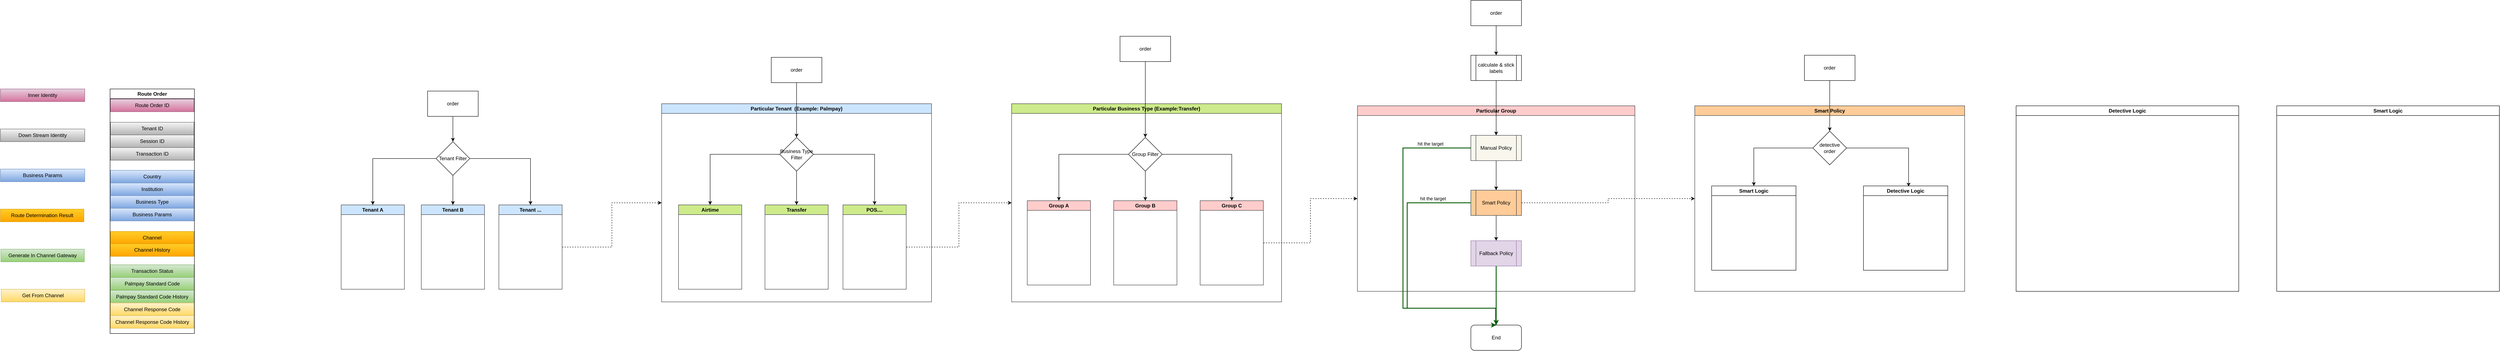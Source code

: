 <mxfile version="22.1.7" type="github">
  <diagram name="Page-1" id="O5xp4HRn_wAVqwUjP3aK">
    <mxGraphModel dx="1793" dy="2157" grid="1" gridSize="10" guides="1" tooltips="1" connect="1" arrows="1" fold="1" page="1" pageScale="1" pageWidth="827" pageHeight="1169" math="0" shadow="0">
      <root>
        <mxCell id="0" />
        <mxCell id="1" parent="0" />
        <mxCell id="kMprH6ETdgcOiTL6cREe-10" style="edgeStyle=orthogonalEdgeStyle;rounded=0;orthogonalLoop=1;jettySize=auto;html=1;entryX=0.5;entryY=0;entryDx=0;entryDy=0;" edge="1" parent="1" source="kMprH6ETdgcOiTL6cREe-4" target="kMprH6ETdgcOiTL6cREe-8">
          <mxGeometry relative="1" as="geometry" />
        </mxCell>
        <mxCell id="kMprH6ETdgcOiTL6cREe-11" style="edgeStyle=orthogonalEdgeStyle;rounded=0;orthogonalLoop=1;jettySize=auto;html=1;entryX=0.5;entryY=0;entryDx=0;entryDy=0;" edge="1" parent="1" source="kMprH6ETdgcOiTL6cREe-4" target="kMprH6ETdgcOiTL6cREe-7">
          <mxGeometry relative="1" as="geometry" />
        </mxCell>
        <mxCell id="kMprH6ETdgcOiTL6cREe-12" style="edgeStyle=orthogonalEdgeStyle;rounded=0;orthogonalLoop=1;jettySize=auto;html=1;entryX=0.5;entryY=0;entryDx=0;entryDy=0;" edge="1" parent="1" source="kMprH6ETdgcOiTL6cREe-4" target="kMprH6ETdgcOiTL6cREe-9">
          <mxGeometry relative="1" as="geometry" />
        </mxCell>
        <mxCell id="kMprH6ETdgcOiTL6cREe-4" value="Tenant Filter" style="rhombus;whiteSpace=wrap;html=1;" vertex="1" parent="1">
          <mxGeometry x="1215" y="-705" width="80" height="80" as="geometry" />
        </mxCell>
        <mxCell id="kMprH6ETdgcOiTL6cREe-6" style="edgeStyle=orthogonalEdgeStyle;rounded=0;orthogonalLoop=1;jettySize=auto;html=1;entryX=0.5;entryY=0;entryDx=0;entryDy=0;" edge="1" parent="1" source="kMprH6ETdgcOiTL6cREe-5" target="kMprH6ETdgcOiTL6cREe-4">
          <mxGeometry relative="1" as="geometry" />
        </mxCell>
        <mxCell id="kMprH6ETdgcOiTL6cREe-5" value="order" style="rounded=0;whiteSpace=wrap;html=1;" vertex="1" parent="1">
          <mxGeometry x="1195" y="-825" width="120" height="60" as="geometry" />
        </mxCell>
        <mxCell id="kMprH6ETdgcOiTL6cREe-7" value="Tenant A" style="swimlane;whiteSpace=wrap;html=1;fillColor=#cce5ff;strokeColor=#36393d;" vertex="1" parent="1">
          <mxGeometry x="990" y="-555" width="150" height="200" as="geometry" />
        </mxCell>
        <mxCell id="kMprH6ETdgcOiTL6cREe-8" value="Tenant B" style="swimlane;whiteSpace=wrap;html=1;fillColor=#cce5ff;strokeColor=#36393d;" vertex="1" parent="1">
          <mxGeometry x="1180" y="-555" width="150" height="200" as="geometry" />
        </mxCell>
        <mxCell id="kMprH6ETdgcOiTL6cREe-84" style="edgeStyle=orthogonalEdgeStyle;rounded=0;orthogonalLoop=1;jettySize=auto;html=1;entryX=0;entryY=0.5;entryDx=0;entryDy=0;dashed=1;" edge="1" parent="1" source="kMprH6ETdgcOiTL6cREe-9" target="kMprH6ETdgcOiTL6cREe-13">
          <mxGeometry relative="1" as="geometry" />
        </mxCell>
        <mxCell id="kMprH6ETdgcOiTL6cREe-9" value="Tenant ..." style="swimlane;whiteSpace=wrap;html=1;fillColor=#cce5ff;strokeColor=#36393d;" vertex="1" parent="1">
          <mxGeometry x="1364" y="-555" width="150" height="200" as="geometry" />
        </mxCell>
        <mxCell id="kMprH6ETdgcOiTL6cREe-13" value="Particular Tenant&amp;nbsp; (Example: Palmpay)" style="swimlane;whiteSpace=wrap;html=1;fillColor=#cce5ff;strokeColor=#36393d;" vertex="1" parent="1">
          <mxGeometry x="1750" y="-795" width="640" height="470" as="geometry" />
        </mxCell>
        <mxCell id="kMprH6ETdgcOiTL6cREe-19" style="edgeStyle=orthogonalEdgeStyle;rounded=0;orthogonalLoop=1;jettySize=auto;html=1;entryX=0.5;entryY=0;entryDx=0;entryDy=0;" edge="1" parent="kMprH6ETdgcOiTL6cREe-13" source="kMprH6ETdgcOiTL6cREe-14" target="kMprH6ETdgcOiTL6cREe-15">
          <mxGeometry relative="1" as="geometry" />
        </mxCell>
        <mxCell id="kMprH6ETdgcOiTL6cREe-20" style="edgeStyle=orthogonalEdgeStyle;rounded=0;orthogonalLoop=1;jettySize=auto;html=1;entryX=0.5;entryY=0;entryDx=0;entryDy=0;" edge="1" parent="kMprH6ETdgcOiTL6cREe-13" source="kMprH6ETdgcOiTL6cREe-14" target="kMprH6ETdgcOiTL6cREe-17">
          <mxGeometry relative="1" as="geometry" />
        </mxCell>
        <mxCell id="kMprH6ETdgcOiTL6cREe-21" style="edgeStyle=orthogonalEdgeStyle;rounded=0;orthogonalLoop=1;jettySize=auto;html=1;entryX=0.5;entryY=0;entryDx=0;entryDy=0;" edge="1" parent="kMprH6ETdgcOiTL6cREe-13" source="kMprH6ETdgcOiTL6cREe-14" target="kMprH6ETdgcOiTL6cREe-18">
          <mxGeometry relative="1" as="geometry" />
        </mxCell>
        <mxCell id="kMprH6ETdgcOiTL6cREe-14" value="Business Type Filter" style="rhombus;whiteSpace=wrap;html=1;" vertex="1" parent="kMprH6ETdgcOiTL6cREe-13">
          <mxGeometry x="280" y="80" width="80" height="80" as="geometry" />
        </mxCell>
        <mxCell id="kMprH6ETdgcOiTL6cREe-15" value="Airtime" style="swimlane;whiteSpace=wrap;html=1;fillColor=#cdeb8b;strokeColor=#36393d;" vertex="1" parent="kMprH6ETdgcOiTL6cREe-13">
          <mxGeometry x="40" y="240" width="150" height="200" as="geometry" />
        </mxCell>
        <mxCell id="kMprH6ETdgcOiTL6cREe-17" value="Transfer" style="swimlane;whiteSpace=wrap;html=1;fillColor=#cdeb8b;strokeColor=#36393d;" vertex="1" parent="kMprH6ETdgcOiTL6cREe-13">
          <mxGeometry x="245" y="240" width="150" height="200" as="geometry" />
        </mxCell>
        <mxCell id="kMprH6ETdgcOiTL6cREe-18" value="POS...." style="swimlane;whiteSpace=wrap;html=1;fillColor=#cdeb8b;strokeColor=#36393d;" vertex="1" parent="kMprH6ETdgcOiTL6cREe-13">
          <mxGeometry x="430" y="240" width="150" height="200" as="geometry" />
        </mxCell>
        <mxCell id="kMprH6ETdgcOiTL6cREe-23" style="edgeStyle=orthogonalEdgeStyle;rounded=0;orthogonalLoop=1;jettySize=auto;html=1;entryX=0.5;entryY=0;entryDx=0;entryDy=0;" edge="1" parent="1" source="kMprH6ETdgcOiTL6cREe-22" target="kMprH6ETdgcOiTL6cREe-14">
          <mxGeometry relative="1" as="geometry" />
        </mxCell>
        <mxCell id="kMprH6ETdgcOiTL6cREe-22" value="order" style="rounded=0;whiteSpace=wrap;html=1;" vertex="1" parent="1">
          <mxGeometry x="2010" y="-905" width="120" height="60" as="geometry" />
        </mxCell>
        <mxCell id="kMprH6ETdgcOiTL6cREe-24" value="Route Order" style="swimlane;whiteSpace=wrap;html=1;" vertex="1" parent="1">
          <mxGeometry x="442" y="-830" width="200" height="580" as="geometry" />
        </mxCell>
        <mxCell id="kMprH6ETdgcOiTL6cREe-25" value="Palmpay Standard Code History" style="rounded=0;whiteSpace=wrap;html=1;fillColor=#d5e8d4;gradientColor=#97d077;strokeColor=#82b366;" vertex="1" parent="kMprH6ETdgcOiTL6cREe-24">
          <mxGeometry x="1" y="477.5" width="198" height="30" as="geometry" />
        </mxCell>
        <mxCell id="kMprH6ETdgcOiTL6cREe-26" value="Channel Response Code" style="rounded=0;whiteSpace=wrap;html=1;fillColor=#fff2cc;gradientColor=#ffd966;strokeColor=#d6b656;" vertex="1" parent="kMprH6ETdgcOiTL6cREe-24">
          <mxGeometry x="1" y="507.5" width="198" height="30" as="geometry" />
        </mxCell>
        <mxCell id="kMprH6ETdgcOiTL6cREe-27" value="Channel Response Code History" style="rounded=0;whiteSpace=wrap;html=1;fillColor=#fff2cc;gradientColor=#ffd966;strokeColor=#d6b656;" vertex="1" parent="kMprH6ETdgcOiTL6cREe-24">
          <mxGeometry x="1" y="537.5" width="198" height="30" as="geometry" />
        </mxCell>
        <mxCell id="kMprH6ETdgcOiTL6cREe-28" value="Route Order ID" style="rounded=0;whiteSpace=wrap;html=1;fillColor=#e6d0de;gradientColor=#d5739d;strokeColor=#996185;" vertex="1" parent="kMprH6ETdgcOiTL6cREe-24">
          <mxGeometry x="1" y="24" width="198" height="30" as="geometry" />
        </mxCell>
        <mxCell id="kMprH6ETdgcOiTL6cREe-29" value="Tenant ID" style="rounded=0;whiteSpace=wrap;html=1;fillColor=#f5f5f5;gradientColor=#b3b3b3;strokeColor=#666666;" vertex="1" parent="kMprH6ETdgcOiTL6cREe-24">
          <mxGeometry x="1" y="79" width="198" height="30" as="geometry" />
        </mxCell>
        <mxCell id="kMprH6ETdgcOiTL6cREe-30" value="Session ID" style="rounded=0;whiteSpace=wrap;html=1;fillColor=#f5f5f5;gradientColor=#b3b3b3;strokeColor=#666666;" vertex="1" parent="kMprH6ETdgcOiTL6cREe-24">
          <mxGeometry x="1" y="109" width="198" height="30" as="geometry" />
        </mxCell>
        <mxCell id="kMprH6ETdgcOiTL6cREe-31" value="Transaction ID" style="rounded=0;whiteSpace=wrap;html=1;fillColor=#f5f5f5;gradientColor=#b3b3b3;strokeColor=#666666;" vertex="1" parent="kMprH6ETdgcOiTL6cREe-24">
          <mxGeometry x="1" y="139" width="198" height="30" as="geometry" />
        </mxCell>
        <mxCell id="kMprH6ETdgcOiTL6cREe-32" value="Country" style="rounded=0;whiteSpace=wrap;html=1;fillColor=#dae8fc;gradientColor=#7ea6e0;strokeColor=#6c8ebf;" vertex="1" parent="kMprH6ETdgcOiTL6cREe-24">
          <mxGeometry x="1" y="193" width="198" height="30" as="geometry" />
        </mxCell>
        <mxCell id="kMprH6ETdgcOiTL6cREe-33" value="Institution" style="rounded=0;whiteSpace=wrap;html=1;fillColor=#dae8fc;gradientColor=#7ea6e0;strokeColor=#6c8ebf;" vertex="1" parent="kMprH6ETdgcOiTL6cREe-24">
          <mxGeometry x="1" y="223" width="198" height="30" as="geometry" />
        </mxCell>
        <mxCell id="kMprH6ETdgcOiTL6cREe-34" value="Business Type" style="rounded=0;whiteSpace=wrap;html=1;fillColor=#dae8fc;gradientColor=#7ea6e0;strokeColor=#6c8ebf;" vertex="1" parent="kMprH6ETdgcOiTL6cREe-24">
          <mxGeometry x="1" y="253" width="198" height="30" as="geometry" />
        </mxCell>
        <mxCell id="kMprH6ETdgcOiTL6cREe-35" value="Business Params" style="rounded=0;whiteSpace=wrap;html=1;fillColor=#dae8fc;gradientColor=#7ea6e0;strokeColor=#6c8ebf;" vertex="1" parent="kMprH6ETdgcOiTL6cREe-24">
          <mxGeometry x="1" y="283" width="198" height="30" as="geometry" />
        </mxCell>
        <mxCell id="kMprH6ETdgcOiTL6cREe-36" value="Channel" style="rounded=0;whiteSpace=wrap;html=1;fillColor=#ffcd28;gradientColor=#ffa500;strokeColor=#d79b00;" vertex="1" parent="kMprH6ETdgcOiTL6cREe-24">
          <mxGeometry x="1" y="338" width="198" height="30" as="geometry" />
        </mxCell>
        <mxCell id="kMprH6ETdgcOiTL6cREe-37" value="Channel History" style="rounded=0;whiteSpace=wrap;html=1;fillColor=#ffcd28;gradientColor=#ffa500;strokeColor=#d79b00;" vertex="1" parent="kMprH6ETdgcOiTL6cREe-24">
          <mxGeometry x="1" y="367" width="198" height="30" as="geometry" />
        </mxCell>
        <mxCell id="kMprH6ETdgcOiTL6cREe-38" value="Transaction Status" style="rounded=0;whiteSpace=wrap;html=1;fillColor=#d5e8d4;gradientColor=#97d077;strokeColor=#82b366;" vertex="1" parent="kMprH6ETdgcOiTL6cREe-24">
          <mxGeometry x="1" y="417" width="198" height="30" as="geometry" />
        </mxCell>
        <mxCell id="kMprH6ETdgcOiTL6cREe-39" value="Palmpay Standard Code" style="rounded=0;whiteSpace=wrap;html=1;fillColor=#d5e8d4;gradientColor=#97d077;strokeColor=#82b366;" vertex="1" parent="kMprH6ETdgcOiTL6cREe-24">
          <mxGeometry x="1" y="447" width="198" height="30" as="geometry" />
        </mxCell>
        <mxCell id="kMprH6ETdgcOiTL6cREe-40" value="Down Stream Identity" style="rounded=0;whiteSpace=wrap;html=1;fillColor=#f5f5f5;gradientColor=#b3b3b3;strokeColor=#666666;" vertex="1" parent="1">
          <mxGeometry x="182" y="-735" width="200" height="30" as="geometry" />
        </mxCell>
        <mxCell id="kMprH6ETdgcOiTL6cREe-41" value="Inner Identity" style="rounded=0;whiteSpace=wrap;html=1;fillColor=#e6d0de;gradientColor=#d5739d;strokeColor=#996185;" vertex="1" parent="1">
          <mxGeometry x="182" y="-830" width="200" height="30" as="geometry" />
        </mxCell>
        <mxCell id="kMprH6ETdgcOiTL6cREe-42" value="Business Params" style="rounded=0;whiteSpace=wrap;html=1;fillColor=#dae8fc;gradientColor=#7ea6e0;strokeColor=#6c8ebf;" vertex="1" parent="1">
          <mxGeometry x="182" y="-640" width="200" height="30" as="geometry" />
        </mxCell>
        <mxCell id="kMprH6ETdgcOiTL6cREe-43" value="Route Determination Result" style="rounded=0;whiteSpace=wrap;html=1;fillColor=#ffcd28;gradientColor=#ffa500;strokeColor=#d79b00;" vertex="1" parent="1">
          <mxGeometry x="182" y="-545" width="198" height="30" as="geometry" />
        </mxCell>
        <mxCell id="kMprH6ETdgcOiTL6cREe-44" value="Generate In Channel Gateway" style="rounded=0;whiteSpace=wrap;html=1;fillColor=#d5e8d4;gradientColor=#97d077;strokeColor=#82b366;" vertex="1" parent="1">
          <mxGeometry x="183" y="-450" width="198" height="30" as="geometry" />
        </mxCell>
        <mxCell id="kMprH6ETdgcOiTL6cREe-45" value="Get From Channel" style="rounded=0;whiteSpace=wrap;html=1;fillColor=#fff2cc;gradientColor=#ffd966;strokeColor=#d6b656;" vertex="1" parent="1">
          <mxGeometry x="184" y="-355" width="198" height="30" as="geometry" />
        </mxCell>
        <mxCell id="kMprH6ETdgcOiTL6cREe-47" value="Particular Business Type (Example:Transfer)" style="swimlane;whiteSpace=wrap;html=1;fillColor=#cdeb8b;strokeColor=#36393d;" vertex="1" parent="1">
          <mxGeometry x="2580" y="-795" width="640" height="470" as="geometry" />
        </mxCell>
        <mxCell id="kMprH6ETdgcOiTL6cREe-54" style="edgeStyle=orthogonalEdgeStyle;rounded=0;orthogonalLoop=1;jettySize=auto;html=1;entryX=0.5;entryY=0;entryDx=0;entryDy=0;" edge="1" parent="kMprH6ETdgcOiTL6cREe-47" source="kMprH6ETdgcOiTL6cREe-49" target="kMprH6ETdgcOiTL6cREe-50">
          <mxGeometry relative="1" as="geometry" />
        </mxCell>
        <mxCell id="kMprH6ETdgcOiTL6cREe-55" style="edgeStyle=orthogonalEdgeStyle;rounded=0;orthogonalLoop=1;jettySize=auto;html=1;entryX=0.5;entryY=0;entryDx=0;entryDy=0;" edge="1" parent="kMprH6ETdgcOiTL6cREe-47" source="kMprH6ETdgcOiTL6cREe-49" target="kMprH6ETdgcOiTL6cREe-51">
          <mxGeometry relative="1" as="geometry" />
        </mxCell>
        <mxCell id="kMprH6ETdgcOiTL6cREe-56" style="edgeStyle=orthogonalEdgeStyle;rounded=0;orthogonalLoop=1;jettySize=auto;html=1;entryX=0.5;entryY=0;entryDx=0;entryDy=0;" edge="1" parent="kMprH6ETdgcOiTL6cREe-47" source="kMprH6ETdgcOiTL6cREe-49" target="kMprH6ETdgcOiTL6cREe-52">
          <mxGeometry relative="1" as="geometry" />
        </mxCell>
        <mxCell id="kMprH6ETdgcOiTL6cREe-49" value="Group Filter" style="rhombus;whiteSpace=wrap;html=1;" vertex="1" parent="kMprH6ETdgcOiTL6cREe-47">
          <mxGeometry x="277" y="80" width="80" height="80" as="geometry" />
        </mxCell>
        <mxCell id="kMprH6ETdgcOiTL6cREe-50" value="Group A" style="swimlane;whiteSpace=wrap;html=1;fillColor=#ffcccc;strokeColor=#36393d;" vertex="1" parent="kMprH6ETdgcOiTL6cREe-47">
          <mxGeometry x="37" y="230" width="150" height="200" as="geometry" />
        </mxCell>
        <mxCell id="kMprH6ETdgcOiTL6cREe-51" value="Group B" style="swimlane;whiteSpace=wrap;html=1;fillColor=#ffcccc;strokeColor=#36393d;" vertex="1" parent="kMprH6ETdgcOiTL6cREe-47">
          <mxGeometry x="242" y="230" width="150" height="200" as="geometry" />
        </mxCell>
        <mxCell id="kMprH6ETdgcOiTL6cREe-52" value="Group C" style="swimlane;whiteSpace=wrap;html=1;fillColor=#ffcccc;strokeColor=#36393d;" vertex="1" parent="kMprH6ETdgcOiTL6cREe-47">
          <mxGeometry x="447" y="230" width="150" height="200" as="geometry" />
        </mxCell>
        <mxCell id="kMprH6ETdgcOiTL6cREe-53" style="edgeStyle=orthogonalEdgeStyle;rounded=0;orthogonalLoop=1;jettySize=auto;html=1;entryX=0.5;entryY=0;entryDx=0;entryDy=0;" edge="1" parent="1" source="kMprH6ETdgcOiTL6cREe-48" target="kMprH6ETdgcOiTL6cREe-49">
          <mxGeometry relative="1" as="geometry" />
        </mxCell>
        <mxCell id="kMprH6ETdgcOiTL6cREe-48" value="order" style="rounded=0;whiteSpace=wrap;html=1;" vertex="1" parent="1">
          <mxGeometry x="2837" y="-955" width="120" height="60" as="geometry" />
        </mxCell>
        <mxCell id="kMprH6ETdgcOiTL6cREe-57" value="Particular Group" style="swimlane;whiteSpace=wrap;html=1;fillColor=#ffcccc;strokeColor=#36393d;" vertex="1" parent="1">
          <mxGeometry x="3400" y="-790" width="658" height="440" as="geometry" />
        </mxCell>
        <mxCell id="kMprH6ETdgcOiTL6cREe-68" style="edgeStyle=orthogonalEdgeStyle;rounded=0;orthogonalLoop=1;jettySize=auto;html=1;entryX=0.5;entryY=0;entryDx=0;entryDy=0;" edge="1" parent="kMprH6ETdgcOiTL6cREe-57" source="kMprH6ETdgcOiTL6cREe-62" target="kMprH6ETdgcOiTL6cREe-67">
          <mxGeometry relative="1" as="geometry" />
        </mxCell>
        <mxCell id="kMprH6ETdgcOiTL6cREe-62" value="Manual Policy" style="shape=process;whiteSpace=wrap;html=1;backgroundOutline=1;fillColor=#f9f7ed;strokeColor=#36393d;" vertex="1" parent="kMprH6ETdgcOiTL6cREe-57">
          <mxGeometry x="269" y="70" width="120" height="60" as="geometry" />
        </mxCell>
        <mxCell id="kMprH6ETdgcOiTL6cREe-71" style="edgeStyle=orthogonalEdgeStyle;rounded=0;orthogonalLoop=1;jettySize=auto;html=1;entryX=0.5;entryY=0;entryDx=0;entryDy=0;" edge="1" parent="kMprH6ETdgcOiTL6cREe-57" source="kMprH6ETdgcOiTL6cREe-67" target="kMprH6ETdgcOiTL6cREe-70">
          <mxGeometry relative="1" as="geometry" />
        </mxCell>
        <mxCell id="kMprH6ETdgcOiTL6cREe-67" value="Smart Policy" style="shape=process;whiteSpace=wrap;html=1;backgroundOutline=1;fillColor=#ffcc99;strokeColor=#36393d;" vertex="1" parent="kMprH6ETdgcOiTL6cREe-57">
          <mxGeometry x="269" y="200" width="120" height="60" as="geometry" />
        </mxCell>
        <mxCell id="kMprH6ETdgcOiTL6cREe-70" value="Fallback Policy" style="shape=process;whiteSpace=wrap;html=1;backgroundOutline=1;fillColor=#e1d5e7;strokeColor=#9673a6;" vertex="1" parent="kMprH6ETdgcOiTL6cREe-57">
          <mxGeometry x="269" y="320" width="120" height="60" as="geometry" />
        </mxCell>
        <mxCell id="kMprH6ETdgcOiTL6cREe-60" style="edgeStyle=orthogonalEdgeStyle;rounded=0;orthogonalLoop=1;jettySize=auto;html=1;entryX=0.5;entryY=0;entryDx=0;entryDy=0;" edge="1" parent="1" source="kMprH6ETdgcOiTL6cREe-58" target="kMprH6ETdgcOiTL6cREe-59">
          <mxGeometry relative="1" as="geometry" />
        </mxCell>
        <mxCell id="kMprH6ETdgcOiTL6cREe-58" value="order" style="rounded=0;whiteSpace=wrap;html=1;" vertex="1" parent="1">
          <mxGeometry x="3669" y="-1040" width="120" height="60" as="geometry" />
        </mxCell>
        <mxCell id="kMprH6ETdgcOiTL6cREe-63" style="edgeStyle=orthogonalEdgeStyle;rounded=0;orthogonalLoop=1;jettySize=auto;html=1;entryX=0.5;entryY=0;entryDx=0;entryDy=0;" edge="1" parent="1" source="kMprH6ETdgcOiTL6cREe-59" target="kMprH6ETdgcOiTL6cREe-62">
          <mxGeometry relative="1" as="geometry" />
        </mxCell>
        <mxCell id="kMprH6ETdgcOiTL6cREe-59" value="calculate &amp;amp; stick&lt;br&gt;labels" style="shape=process;whiteSpace=wrap;html=1;backgroundOutline=1;" vertex="1" parent="1">
          <mxGeometry x="3669" y="-910" width="120" height="60" as="geometry" />
        </mxCell>
        <mxCell id="kMprH6ETdgcOiTL6cREe-64" value="End" style="rounded=1;whiteSpace=wrap;html=1;" vertex="1" parent="1">
          <mxGeometry x="3669" y="-270" width="120" height="60" as="geometry" />
        </mxCell>
        <mxCell id="kMprH6ETdgcOiTL6cREe-65" style="edgeStyle=orthogonalEdgeStyle;rounded=0;orthogonalLoop=1;jettySize=auto;html=1;entryX=0.5;entryY=0;entryDx=0;entryDy=0;exitX=0;exitY=0.5;exitDx=0;exitDy=0;fillColor=#008a00;strokeColor=#005700;strokeWidth=2;" edge="1" parent="1" source="kMprH6ETdgcOiTL6cREe-62" target="kMprH6ETdgcOiTL6cREe-64">
          <mxGeometry relative="1" as="geometry">
            <Array as="points">
              <mxPoint x="3508" y="-690" />
              <mxPoint x="3508" y="-310" />
              <mxPoint x="3728" y="-310" />
              <mxPoint x="3728" y="-270" />
            </Array>
          </mxGeometry>
        </mxCell>
        <mxCell id="kMprH6ETdgcOiTL6cREe-66" value="hit the target" style="edgeLabel;html=1;align=center;verticalAlign=middle;resizable=0;points=[];" vertex="1" connectable="0" parent="kMprH6ETdgcOiTL6cREe-65">
          <mxGeometry x="-0.759" y="-2" relative="1" as="geometry">
            <mxPoint y="-8" as="offset" />
          </mxGeometry>
        </mxCell>
        <mxCell id="kMprH6ETdgcOiTL6cREe-69" style="edgeStyle=orthogonalEdgeStyle;rounded=0;orthogonalLoop=1;jettySize=auto;html=1;entryX=0.5;entryY=0;entryDx=0;entryDy=0;exitX=0;exitY=0.5;exitDx=0;exitDy=0;fillColor=#008a00;strokeColor=#005700;strokeWidth=2;" edge="1" parent="1" source="kMprH6ETdgcOiTL6cREe-67" target="kMprH6ETdgcOiTL6cREe-64">
          <mxGeometry relative="1" as="geometry">
            <Array as="points">
              <mxPoint x="3518" y="-560" />
              <mxPoint x="3518" y="-310" />
              <mxPoint x="3728" y="-310" />
              <mxPoint x="3728" y="-280" />
              <mxPoint x="3729" y="-280" />
            </Array>
          </mxGeometry>
        </mxCell>
        <mxCell id="kMprH6ETdgcOiTL6cREe-73" value="hit the target" style="edgeLabel;html=1;align=center;verticalAlign=middle;resizable=0;points=[];" vertex="1" connectable="0" parent="kMprH6ETdgcOiTL6cREe-69">
          <mxGeometry x="-0.723" y="-2" relative="1" as="geometry">
            <mxPoint y="-8" as="offset" />
          </mxGeometry>
        </mxCell>
        <mxCell id="kMprH6ETdgcOiTL6cREe-72" style="edgeStyle=orthogonalEdgeStyle;rounded=0;orthogonalLoop=1;jettySize=auto;html=1;entryX=0.5;entryY=0;entryDx=0;entryDy=0;fillColor=#008a00;strokeColor=#005700;strokeWidth=2;" edge="1" parent="1" source="kMprH6ETdgcOiTL6cREe-70" target="kMprH6ETdgcOiTL6cREe-64">
          <mxGeometry relative="1" as="geometry" />
        </mxCell>
        <mxCell id="kMprH6ETdgcOiTL6cREe-74" value="Smart Policy" style="swimlane;whiteSpace=wrap;html=1;fillColor=#ffcc99;strokeColor=#36393d;" vertex="1" parent="1">
          <mxGeometry x="4200" y="-790" width="640" height="440" as="geometry" />
        </mxCell>
        <mxCell id="kMprH6ETdgcOiTL6cREe-80" style="edgeStyle=orthogonalEdgeStyle;rounded=0;orthogonalLoop=1;jettySize=auto;html=1;entryX=0.5;entryY=0;entryDx=0;entryDy=0;" edge="1" parent="kMprH6ETdgcOiTL6cREe-74" source="kMprH6ETdgcOiTL6cREe-76" target="kMprH6ETdgcOiTL6cREe-77">
          <mxGeometry relative="1" as="geometry" />
        </mxCell>
        <mxCell id="kMprH6ETdgcOiTL6cREe-76" value="detective order" style="rhombus;whiteSpace=wrap;html=1;" vertex="1" parent="kMprH6ETdgcOiTL6cREe-74">
          <mxGeometry x="280" y="60" width="80" height="80" as="geometry" />
        </mxCell>
        <mxCell id="kMprH6ETdgcOiTL6cREe-77" value="Smart Logic" style="swimlane;whiteSpace=wrap;html=1;" vertex="1" parent="kMprH6ETdgcOiTL6cREe-74">
          <mxGeometry x="40" y="190" width="200" height="200" as="geometry" />
        </mxCell>
        <mxCell id="kMprH6ETdgcOiTL6cREe-78" value="Detective Logic" style="swimlane;whiteSpace=wrap;html=1;" vertex="1" parent="kMprH6ETdgcOiTL6cREe-74">
          <mxGeometry x="400" y="190" width="200" height="200" as="geometry" />
        </mxCell>
        <mxCell id="kMprH6ETdgcOiTL6cREe-81" style="edgeStyle=orthogonalEdgeStyle;rounded=0;orthogonalLoop=1;jettySize=auto;html=1;entryX=0.535;entryY=0.007;entryDx=0;entryDy=0;entryPerimeter=0;" edge="1" parent="kMprH6ETdgcOiTL6cREe-74" source="kMprH6ETdgcOiTL6cREe-76" target="kMprH6ETdgcOiTL6cREe-78">
          <mxGeometry relative="1" as="geometry" />
        </mxCell>
        <mxCell id="kMprH6ETdgcOiTL6cREe-79" style="edgeStyle=orthogonalEdgeStyle;rounded=0;orthogonalLoop=1;jettySize=auto;html=1;entryX=0.5;entryY=0;entryDx=0;entryDy=0;" edge="1" parent="1" source="kMprH6ETdgcOiTL6cREe-75" target="kMprH6ETdgcOiTL6cREe-76">
          <mxGeometry relative="1" as="geometry" />
        </mxCell>
        <mxCell id="kMprH6ETdgcOiTL6cREe-75" value="order" style="rounded=0;whiteSpace=wrap;html=1;" vertex="1" parent="1">
          <mxGeometry x="4460" y="-910" width="120" height="60" as="geometry" />
        </mxCell>
        <mxCell id="kMprH6ETdgcOiTL6cREe-82" value="Detective Logic" style="swimlane;whiteSpace=wrap;html=1;" vertex="1" parent="1">
          <mxGeometry x="4962" y="-790" width="528" height="440" as="geometry" />
        </mxCell>
        <mxCell id="kMprH6ETdgcOiTL6cREe-83" value="Smart Logic" style="swimlane;whiteSpace=wrap;html=1;" vertex="1" parent="1">
          <mxGeometry x="5580" y="-790" width="528" height="440" as="geometry" />
        </mxCell>
        <mxCell id="kMprH6ETdgcOiTL6cREe-85" style="edgeStyle=orthogonalEdgeStyle;rounded=0;orthogonalLoop=1;jettySize=auto;html=1;entryX=0;entryY=0.5;entryDx=0;entryDy=0;dashed=1;" edge="1" parent="1" source="kMprH6ETdgcOiTL6cREe-18" target="kMprH6ETdgcOiTL6cREe-47">
          <mxGeometry relative="1" as="geometry" />
        </mxCell>
        <mxCell id="kMprH6ETdgcOiTL6cREe-86" style="edgeStyle=orthogonalEdgeStyle;rounded=0;orthogonalLoop=1;jettySize=auto;html=1;entryX=0;entryY=0.5;entryDx=0;entryDy=0;dashed=1;" edge="1" parent="1" source="kMprH6ETdgcOiTL6cREe-52" target="kMprH6ETdgcOiTL6cREe-57">
          <mxGeometry relative="1" as="geometry" />
        </mxCell>
        <mxCell id="kMprH6ETdgcOiTL6cREe-87" style="edgeStyle=orthogonalEdgeStyle;rounded=0;orthogonalLoop=1;jettySize=auto;html=1;entryX=0;entryY=0.5;entryDx=0;entryDy=0;dashed=1;" edge="1" parent="1" source="kMprH6ETdgcOiTL6cREe-67" target="kMprH6ETdgcOiTL6cREe-74">
          <mxGeometry relative="1" as="geometry" />
        </mxCell>
      </root>
    </mxGraphModel>
  </diagram>
</mxfile>
